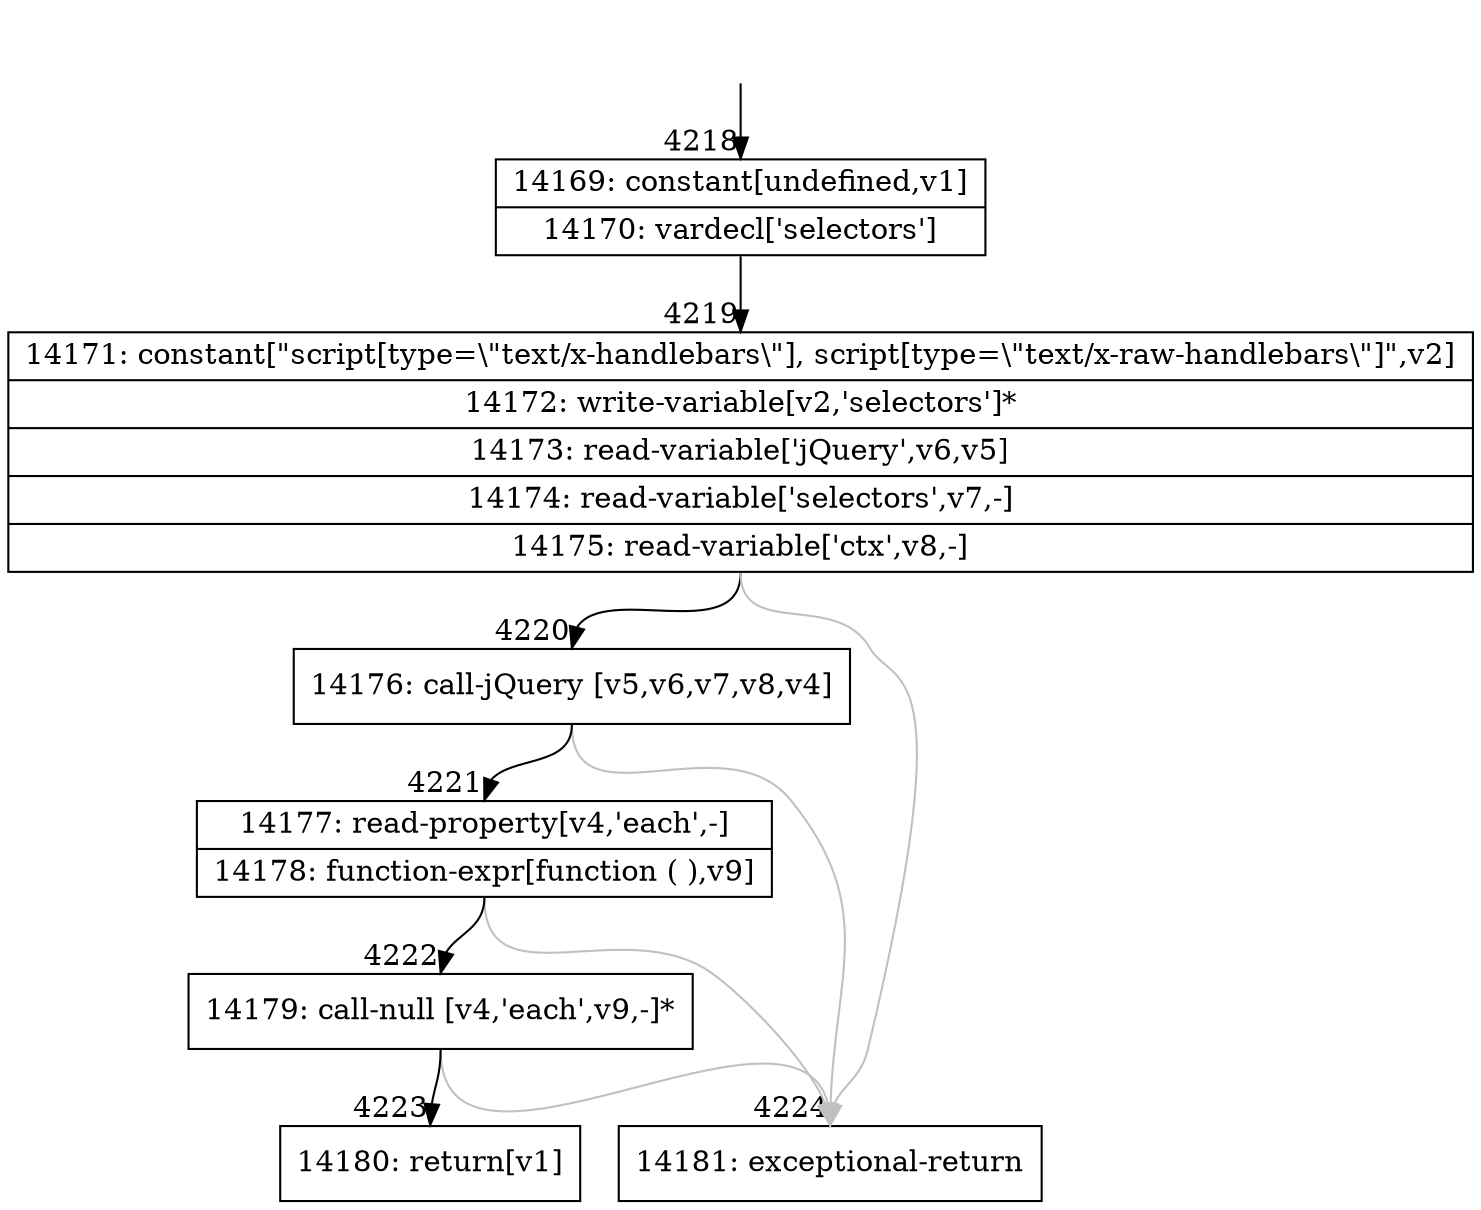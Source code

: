 digraph {
rankdir="TD"
BB_entry337[shape=none,label=""];
BB_entry337 -> BB4218 [tailport=s, headport=n, headlabel="    4218"]
BB4218 [shape=record label="{14169: constant[undefined,v1]|14170: vardecl['selectors']}" ] 
BB4218 -> BB4219 [tailport=s, headport=n, headlabel="      4219"]
BB4219 [shape=record label="{14171: constant[\"script[type=\\\"text/x-handlebars\\\"], script[type=\\\"text/x-raw-handlebars\\\"]\",v2]|14172: write-variable[v2,'selectors']*|14173: read-variable['jQuery',v6,v5]|14174: read-variable['selectors',v7,-]|14175: read-variable['ctx',v8,-]}" ] 
BB4219 -> BB4220 [tailport=s, headport=n, headlabel="      4220"]
BB4219 -> BB4224 [tailport=s, headport=n, color=gray, headlabel="      4224"]
BB4220 [shape=record label="{14176: call-jQuery [v5,v6,v7,v8,v4]}" ] 
BB4220 -> BB4221 [tailport=s, headport=n, headlabel="      4221"]
BB4220 -> BB4224 [tailport=s, headport=n, color=gray]
BB4221 [shape=record label="{14177: read-property[v4,'each',-]|14178: function-expr[function ( ),v9]}" ] 
BB4221 -> BB4222 [tailport=s, headport=n, headlabel="      4222"]
BB4221 -> BB4224 [tailport=s, headport=n, color=gray]
BB4222 [shape=record label="{14179: call-null [v4,'each',v9,-]*}" ] 
BB4222 -> BB4223 [tailport=s, headport=n, headlabel="      4223"]
BB4222 -> BB4224 [tailport=s, headport=n, color=gray]
BB4223 [shape=record label="{14180: return[v1]}" ] 
BB4224 [shape=record label="{14181: exceptional-return}" ] 
//#$~ 8061
}
